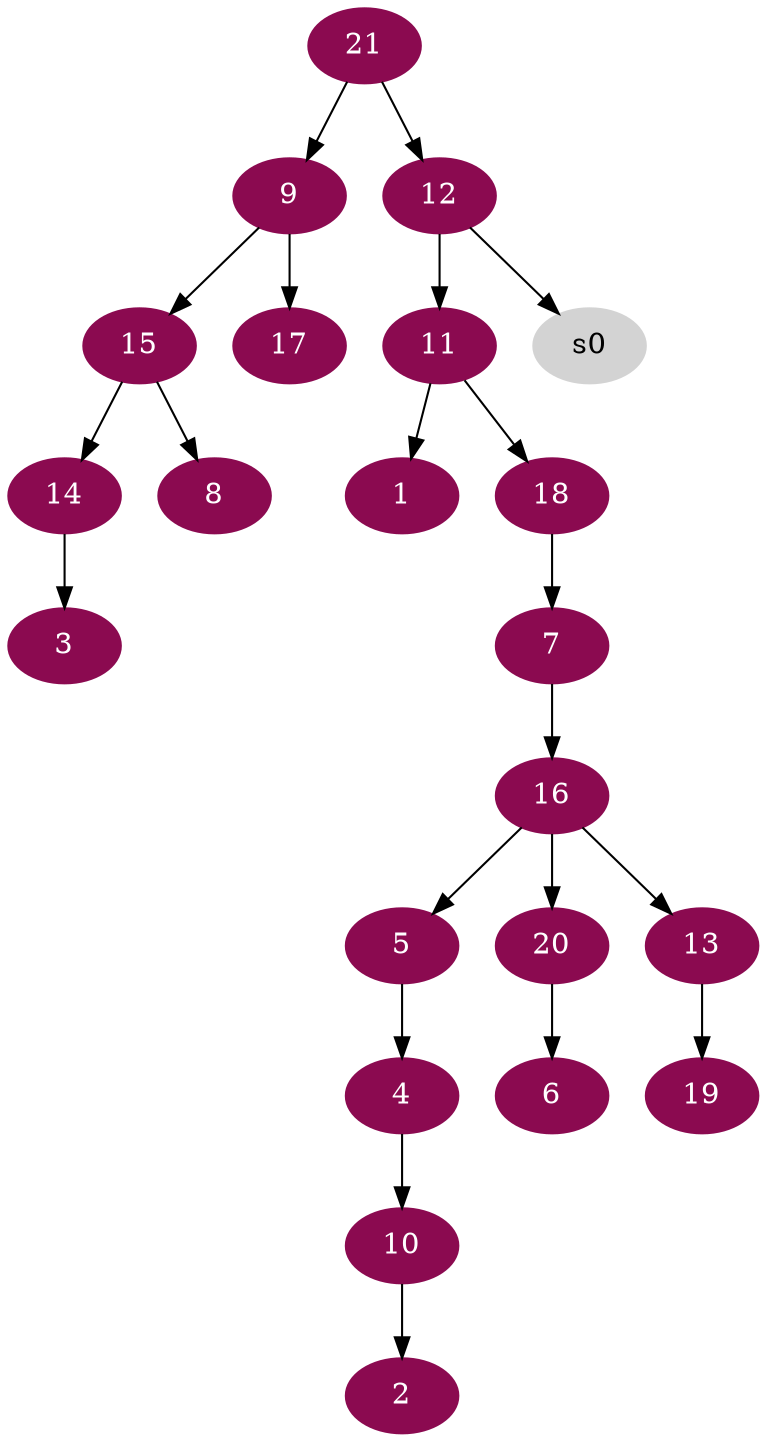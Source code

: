 digraph G {
node [color=deeppink4, style=filled, fontcolor=white];
11 -> 1;
10 -> 2;
14 -> 3;
5 -> 4;
16 -> 5;
20 -> 6;
18 -> 7;
15 -> 8;
21 -> 9;
4 -> 10;
12 -> 11;
21 -> 12;
16 -> 13;
15 -> 14;
9 -> 15;
7 -> 16;
9 -> 17;
11 -> 18;
13 -> 19;
16 -> 20;
node [color=lightgrey, style=filled, fontcolor=black];
12 -> s0;
}

